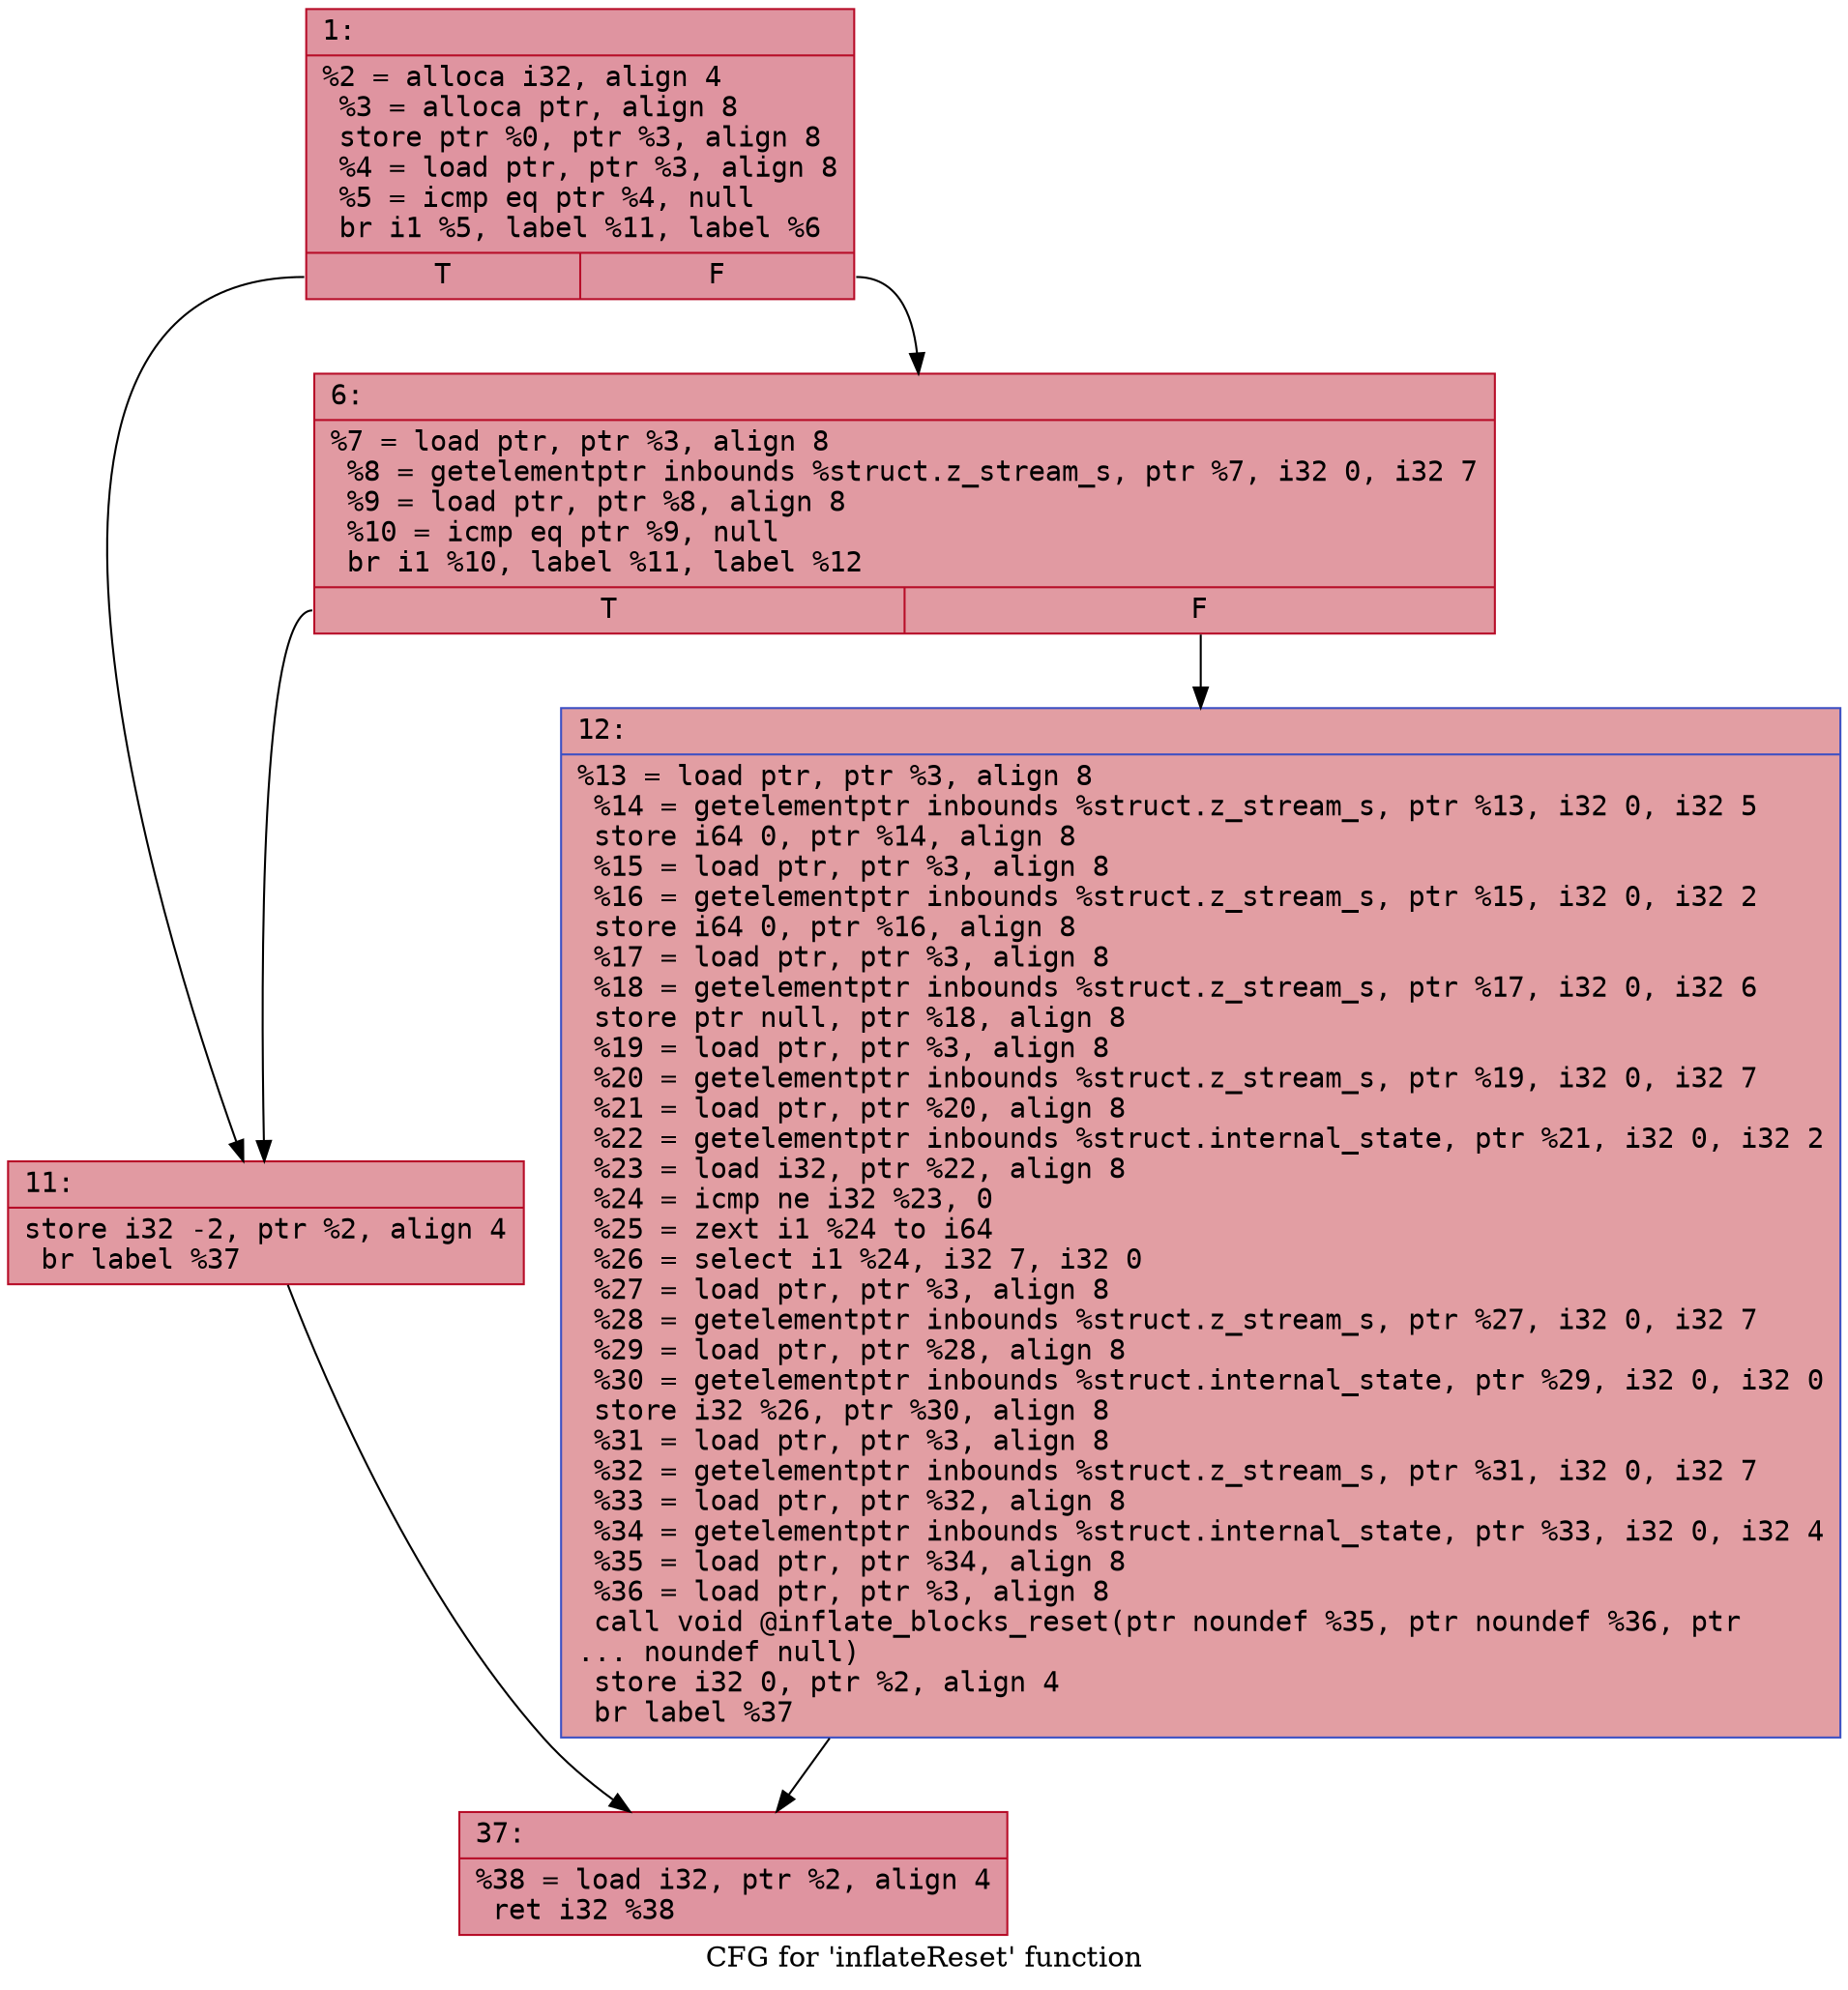 digraph "CFG for 'inflateReset' function" {
	label="CFG for 'inflateReset' function";

	Node0x600002848190 [shape=record,color="#b70d28ff", style=filled, fillcolor="#b70d2870" fontname="Courier",label="{1:\l|  %2 = alloca i32, align 4\l  %3 = alloca ptr, align 8\l  store ptr %0, ptr %3, align 8\l  %4 = load ptr, ptr %3, align 8\l  %5 = icmp eq ptr %4, null\l  br i1 %5, label %11, label %6\l|{<s0>T|<s1>F}}"];
	Node0x600002848190:s0 -> Node0x600002848230[tooltip="1 -> 11\nProbability 37.50%" ];
	Node0x600002848190:s1 -> Node0x6000028481e0[tooltip="1 -> 6\nProbability 62.50%" ];
	Node0x6000028481e0 [shape=record,color="#b70d28ff", style=filled, fillcolor="#bb1b2c70" fontname="Courier",label="{6:\l|  %7 = load ptr, ptr %3, align 8\l  %8 = getelementptr inbounds %struct.z_stream_s, ptr %7, i32 0, i32 7\l  %9 = load ptr, ptr %8, align 8\l  %10 = icmp eq ptr %9, null\l  br i1 %10, label %11, label %12\l|{<s0>T|<s1>F}}"];
	Node0x6000028481e0:s0 -> Node0x600002848230[tooltip="6 -> 11\nProbability 37.50%" ];
	Node0x6000028481e0:s1 -> Node0x600002848280[tooltip="6 -> 12\nProbability 62.50%" ];
	Node0x600002848230 [shape=record,color="#b70d28ff", style=filled, fillcolor="#bb1b2c70" fontname="Courier",label="{11:\l|  store i32 -2, ptr %2, align 4\l  br label %37\l}"];
	Node0x600002848230 -> Node0x6000028482d0[tooltip="11 -> 37\nProbability 100.00%" ];
	Node0x600002848280 [shape=record,color="#3d50c3ff", style=filled, fillcolor="#be242e70" fontname="Courier",label="{12:\l|  %13 = load ptr, ptr %3, align 8\l  %14 = getelementptr inbounds %struct.z_stream_s, ptr %13, i32 0, i32 5\l  store i64 0, ptr %14, align 8\l  %15 = load ptr, ptr %3, align 8\l  %16 = getelementptr inbounds %struct.z_stream_s, ptr %15, i32 0, i32 2\l  store i64 0, ptr %16, align 8\l  %17 = load ptr, ptr %3, align 8\l  %18 = getelementptr inbounds %struct.z_stream_s, ptr %17, i32 0, i32 6\l  store ptr null, ptr %18, align 8\l  %19 = load ptr, ptr %3, align 8\l  %20 = getelementptr inbounds %struct.z_stream_s, ptr %19, i32 0, i32 7\l  %21 = load ptr, ptr %20, align 8\l  %22 = getelementptr inbounds %struct.internal_state, ptr %21, i32 0, i32 2\l  %23 = load i32, ptr %22, align 8\l  %24 = icmp ne i32 %23, 0\l  %25 = zext i1 %24 to i64\l  %26 = select i1 %24, i32 7, i32 0\l  %27 = load ptr, ptr %3, align 8\l  %28 = getelementptr inbounds %struct.z_stream_s, ptr %27, i32 0, i32 7\l  %29 = load ptr, ptr %28, align 8\l  %30 = getelementptr inbounds %struct.internal_state, ptr %29, i32 0, i32 0\l  store i32 %26, ptr %30, align 8\l  %31 = load ptr, ptr %3, align 8\l  %32 = getelementptr inbounds %struct.z_stream_s, ptr %31, i32 0, i32 7\l  %33 = load ptr, ptr %32, align 8\l  %34 = getelementptr inbounds %struct.internal_state, ptr %33, i32 0, i32 4\l  %35 = load ptr, ptr %34, align 8\l  %36 = load ptr, ptr %3, align 8\l  call void @inflate_blocks_reset(ptr noundef %35, ptr noundef %36, ptr\l... noundef null)\l  store i32 0, ptr %2, align 4\l  br label %37\l}"];
	Node0x600002848280 -> Node0x6000028482d0[tooltip="12 -> 37\nProbability 100.00%" ];
	Node0x6000028482d0 [shape=record,color="#b70d28ff", style=filled, fillcolor="#b70d2870" fontname="Courier",label="{37:\l|  %38 = load i32, ptr %2, align 4\l  ret i32 %38\l}"];
}
